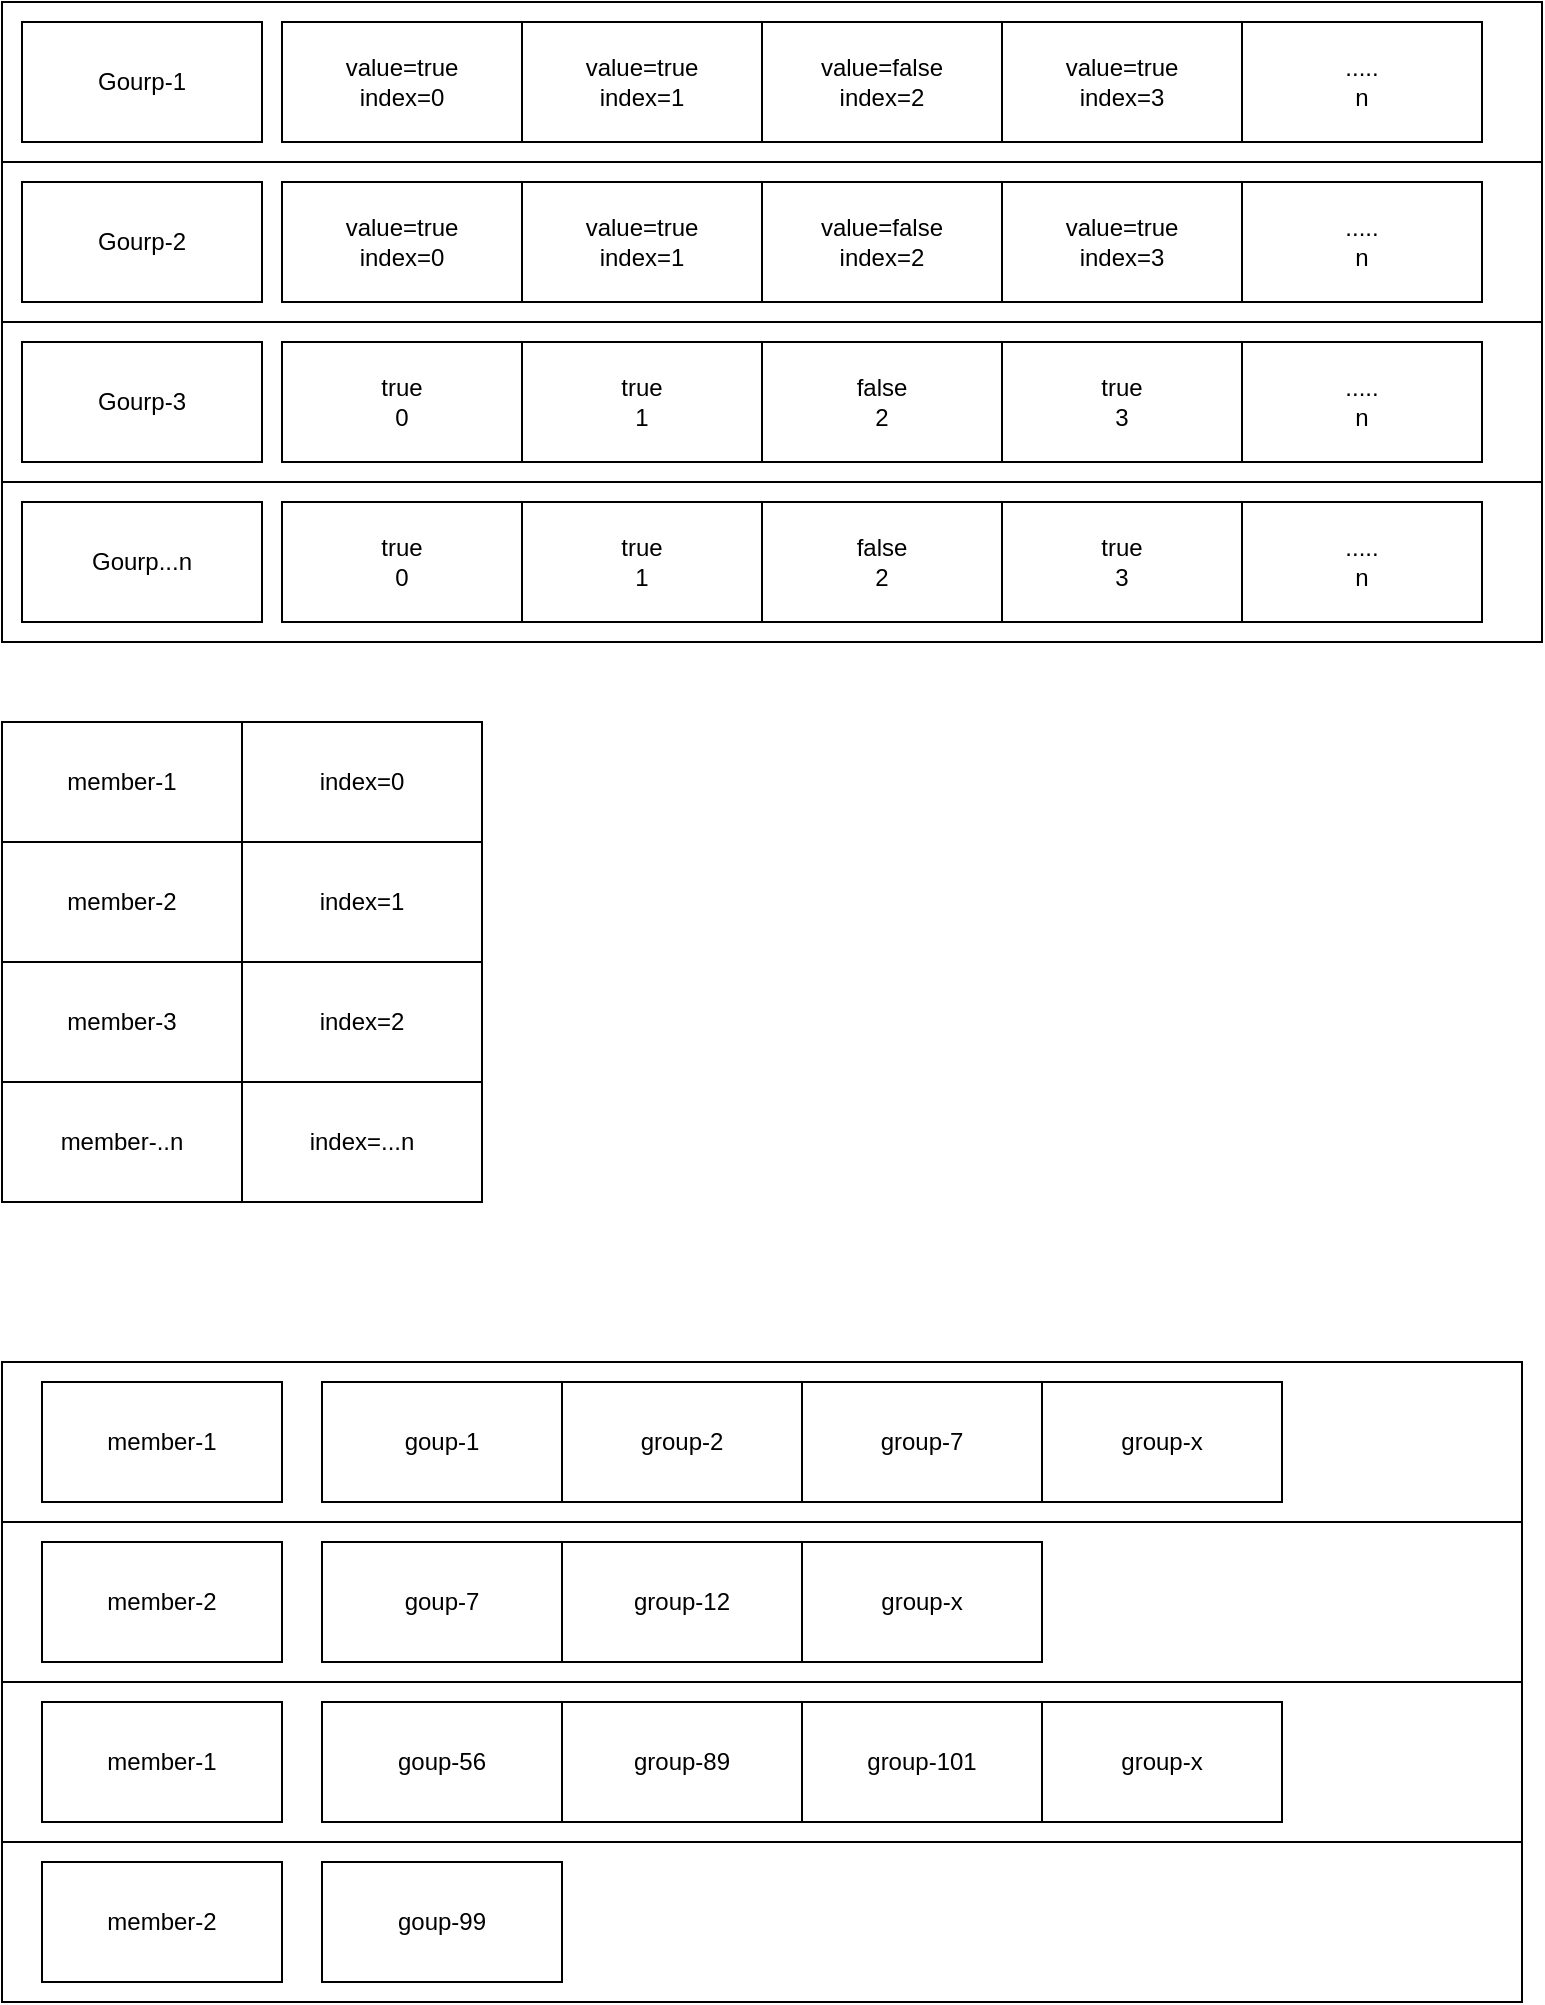 <mxfile version="20.5.1" type="github">
  <diagram id="GxGMouDFHkgMhzsaOCU6" name="第 1 页">
    <mxGraphModel dx="927" dy="596" grid="1" gridSize="10" guides="1" tooltips="1" connect="1" arrows="1" fold="1" page="1" pageScale="1" pageWidth="827" pageHeight="1169" math="0" shadow="0">
      <root>
        <mxCell id="0" />
        <mxCell id="1" parent="0" />
        <mxCell id="ymVFFXbmdIwkiD_EwIhI-18" value="" style="group" vertex="1" connectable="0" parent="1">
          <mxGeometry x="40" y="120" width="770" height="80" as="geometry" />
        </mxCell>
        <mxCell id="ymVFFXbmdIwkiD_EwIhI-1" value="" style="rounded=0;whiteSpace=wrap;html=1;" vertex="1" parent="ymVFFXbmdIwkiD_EwIhI-18">
          <mxGeometry width="770" height="80" as="geometry" />
        </mxCell>
        <mxCell id="ymVFFXbmdIwkiD_EwIhI-2" value="Gourp-1" style="rounded=0;whiteSpace=wrap;html=1;" vertex="1" parent="ymVFFXbmdIwkiD_EwIhI-18">
          <mxGeometry x="10" y="10" width="120" height="60" as="geometry" />
        </mxCell>
        <mxCell id="ymVFFXbmdIwkiD_EwIhI-3" value="" style="rounded=0;whiteSpace=wrap;html=1;" vertex="1" parent="ymVFFXbmdIwkiD_EwIhI-18">
          <mxGeometry x="140" y="10" width="580" height="60" as="geometry" />
        </mxCell>
        <mxCell id="ymVFFXbmdIwkiD_EwIhI-4" value="value=true&lt;br&gt;index=0" style="rounded=0;whiteSpace=wrap;html=1;" vertex="1" parent="ymVFFXbmdIwkiD_EwIhI-18">
          <mxGeometry x="140" y="10" width="120" height="60" as="geometry" />
        </mxCell>
        <mxCell id="ymVFFXbmdIwkiD_EwIhI-5" value="value=true&lt;br&gt;index=1" style="rounded=0;whiteSpace=wrap;html=1;" vertex="1" parent="ymVFFXbmdIwkiD_EwIhI-18">
          <mxGeometry x="260" y="10" width="120" height="60" as="geometry" />
        </mxCell>
        <mxCell id="ymVFFXbmdIwkiD_EwIhI-6" value="value=false&lt;br&gt;index=2" style="rounded=0;whiteSpace=wrap;html=1;" vertex="1" parent="ymVFFXbmdIwkiD_EwIhI-18">
          <mxGeometry x="380" y="10" width="120" height="60" as="geometry" />
        </mxCell>
        <mxCell id="ymVFFXbmdIwkiD_EwIhI-7" value="value=true&lt;br&gt;index=3" style="rounded=0;whiteSpace=wrap;html=1;" vertex="1" parent="ymVFFXbmdIwkiD_EwIhI-18">
          <mxGeometry x="500" y="10" width="120" height="60" as="geometry" />
        </mxCell>
        <mxCell id="ymVFFXbmdIwkiD_EwIhI-9" value=".....&lt;br&gt;n" style="rounded=0;whiteSpace=wrap;html=1;" vertex="1" parent="ymVFFXbmdIwkiD_EwIhI-18">
          <mxGeometry x="620" y="10" width="120" height="60" as="geometry" />
        </mxCell>
        <mxCell id="ymVFFXbmdIwkiD_EwIhI-19" value="" style="group" vertex="1" connectable="0" parent="1">
          <mxGeometry x="40" y="200" width="770" height="80" as="geometry" />
        </mxCell>
        <mxCell id="ymVFFXbmdIwkiD_EwIhI-20" value="" style="rounded=0;whiteSpace=wrap;html=1;" vertex="1" parent="ymVFFXbmdIwkiD_EwIhI-19">
          <mxGeometry width="770" height="80" as="geometry" />
        </mxCell>
        <mxCell id="ymVFFXbmdIwkiD_EwIhI-21" value="Gourp-2" style="rounded=0;whiteSpace=wrap;html=1;" vertex="1" parent="ymVFFXbmdIwkiD_EwIhI-19">
          <mxGeometry x="10" y="10" width="120" height="60" as="geometry" />
        </mxCell>
        <mxCell id="ymVFFXbmdIwkiD_EwIhI-22" value="" style="rounded=0;whiteSpace=wrap;html=1;" vertex="1" parent="ymVFFXbmdIwkiD_EwIhI-19">
          <mxGeometry x="140" y="10" width="580" height="60" as="geometry" />
        </mxCell>
        <mxCell id="ymVFFXbmdIwkiD_EwIhI-23" value="value=true&lt;br&gt;index=0" style="rounded=0;whiteSpace=wrap;html=1;" vertex="1" parent="ymVFFXbmdIwkiD_EwIhI-19">
          <mxGeometry x="140" y="10" width="120" height="60" as="geometry" />
        </mxCell>
        <mxCell id="ymVFFXbmdIwkiD_EwIhI-24" value="value=true&lt;br&gt;index=1" style="rounded=0;whiteSpace=wrap;html=1;" vertex="1" parent="ymVFFXbmdIwkiD_EwIhI-19">
          <mxGeometry x="260" y="10" width="120" height="60" as="geometry" />
        </mxCell>
        <mxCell id="ymVFFXbmdIwkiD_EwIhI-25" value="value=false&lt;br&gt;index=2" style="rounded=0;whiteSpace=wrap;html=1;" vertex="1" parent="ymVFFXbmdIwkiD_EwIhI-19">
          <mxGeometry x="380" y="10" width="120" height="60" as="geometry" />
        </mxCell>
        <mxCell id="ymVFFXbmdIwkiD_EwIhI-26" value="value=true&lt;br&gt;index=3" style="rounded=0;whiteSpace=wrap;html=1;" vertex="1" parent="ymVFFXbmdIwkiD_EwIhI-19">
          <mxGeometry x="500" y="10" width="120" height="60" as="geometry" />
        </mxCell>
        <mxCell id="ymVFFXbmdIwkiD_EwIhI-27" value=".....&lt;br&gt;n" style="rounded=0;whiteSpace=wrap;html=1;" vertex="1" parent="ymVFFXbmdIwkiD_EwIhI-19">
          <mxGeometry x="620" y="10" width="120" height="60" as="geometry" />
        </mxCell>
        <mxCell id="ymVFFXbmdIwkiD_EwIhI-28" value="" style="group" vertex="1" connectable="0" parent="1">
          <mxGeometry x="40" y="280" width="770" height="80" as="geometry" />
        </mxCell>
        <mxCell id="ymVFFXbmdIwkiD_EwIhI-29" value="" style="rounded=0;whiteSpace=wrap;html=1;" vertex="1" parent="ymVFFXbmdIwkiD_EwIhI-28">
          <mxGeometry width="770" height="80" as="geometry" />
        </mxCell>
        <mxCell id="ymVFFXbmdIwkiD_EwIhI-30" value="Gourp-3" style="rounded=0;whiteSpace=wrap;html=1;" vertex="1" parent="ymVFFXbmdIwkiD_EwIhI-28">
          <mxGeometry x="10" y="10" width="120" height="60" as="geometry" />
        </mxCell>
        <mxCell id="ymVFFXbmdIwkiD_EwIhI-31" value="" style="rounded=0;whiteSpace=wrap;html=1;" vertex="1" parent="ymVFFXbmdIwkiD_EwIhI-28">
          <mxGeometry x="140" y="10" width="580" height="60" as="geometry" />
        </mxCell>
        <mxCell id="ymVFFXbmdIwkiD_EwIhI-32" value="true&lt;br&gt;0" style="rounded=0;whiteSpace=wrap;html=1;" vertex="1" parent="ymVFFXbmdIwkiD_EwIhI-28">
          <mxGeometry x="140" y="10" width="120" height="60" as="geometry" />
        </mxCell>
        <mxCell id="ymVFFXbmdIwkiD_EwIhI-33" value="true&lt;br&gt;1" style="rounded=0;whiteSpace=wrap;html=1;" vertex="1" parent="ymVFFXbmdIwkiD_EwIhI-28">
          <mxGeometry x="260" y="10" width="120" height="60" as="geometry" />
        </mxCell>
        <mxCell id="ymVFFXbmdIwkiD_EwIhI-34" value="false&lt;br&gt;2" style="rounded=0;whiteSpace=wrap;html=1;" vertex="1" parent="ymVFFXbmdIwkiD_EwIhI-28">
          <mxGeometry x="380" y="10" width="120" height="60" as="geometry" />
        </mxCell>
        <mxCell id="ymVFFXbmdIwkiD_EwIhI-35" value="true&lt;br&gt;3" style="rounded=0;whiteSpace=wrap;html=1;" vertex="1" parent="ymVFFXbmdIwkiD_EwIhI-28">
          <mxGeometry x="500" y="10" width="120" height="60" as="geometry" />
        </mxCell>
        <mxCell id="ymVFFXbmdIwkiD_EwIhI-36" value=".....&lt;br&gt;n" style="rounded=0;whiteSpace=wrap;html=1;" vertex="1" parent="ymVFFXbmdIwkiD_EwIhI-28">
          <mxGeometry x="620" y="10" width="120" height="60" as="geometry" />
        </mxCell>
        <mxCell id="ymVFFXbmdIwkiD_EwIhI-37" value="" style="group" vertex="1" connectable="0" parent="1">
          <mxGeometry x="40" y="360" width="770" height="80" as="geometry" />
        </mxCell>
        <mxCell id="ymVFFXbmdIwkiD_EwIhI-38" value="" style="rounded=0;whiteSpace=wrap;html=1;" vertex="1" parent="ymVFFXbmdIwkiD_EwIhI-37">
          <mxGeometry width="770" height="80" as="geometry" />
        </mxCell>
        <mxCell id="ymVFFXbmdIwkiD_EwIhI-39" value="Gourp...n" style="rounded=0;whiteSpace=wrap;html=1;" vertex="1" parent="ymVFFXbmdIwkiD_EwIhI-37">
          <mxGeometry x="10" y="10" width="120" height="60" as="geometry" />
        </mxCell>
        <mxCell id="ymVFFXbmdIwkiD_EwIhI-40" value="" style="rounded=0;whiteSpace=wrap;html=1;" vertex="1" parent="ymVFFXbmdIwkiD_EwIhI-37">
          <mxGeometry x="140" y="10" width="580" height="60" as="geometry" />
        </mxCell>
        <mxCell id="ymVFFXbmdIwkiD_EwIhI-41" value="true&lt;br&gt;0" style="rounded=0;whiteSpace=wrap;html=1;" vertex="1" parent="ymVFFXbmdIwkiD_EwIhI-37">
          <mxGeometry x="140" y="10" width="120" height="60" as="geometry" />
        </mxCell>
        <mxCell id="ymVFFXbmdIwkiD_EwIhI-42" value="true&lt;br&gt;1" style="rounded=0;whiteSpace=wrap;html=1;" vertex="1" parent="ymVFFXbmdIwkiD_EwIhI-37">
          <mxGeometry x="260" y="10" width="120" height="60" as="geometry" />
        </mxCell>
        <mxCell id="ymVFFXbmdIwkiD_EwIhI-43" value="false&lt;br&gt;2" style="rounded=0;whiteSpace=wrap;html=1;" vertex="1" parent="ymVFFXbmdIwkiD_EwIhI-37">
          <mxGeometry x="380" y="10" width="120" height="60" as="geometry" />
        </mxCell>
        <mxCell id="ymVFFXbmdIwkiD_EwIhI-44" value="true&lt;br&gt;3" style="rounded=0;whiteSpace=wrap;html=1;" vertex="1" parent="ymVFFXbmdIwkiD_EwIhI-37">
          <mxGeometry x="500" y="10" width="120" height="60" as="geometry" />
        </mxCell>
        <mxCell id="ymVFFXbmdIwkiD_EwIhI-45" value=".....&lt;br&gt;n" style="rounded=0;whiteSpace=wrap;html=1;" vertex="1" parent="ymVFFXbmdIwkiD_EwIhI-37">
          <mxGeometry x="620" y="10" width="120" height="60" as="geometry" />
        </mxCell>
        <mxCell id="ymVFFXbmdIwkiD_EwIhI-49" value="" style="group" vertex="1" connectable="0" parent="1">
          <mxGeometry x="40" y="480" width="240" height="60" as="geometry" />
        </mxCell>
        <mxCell id="ymVFFXbmdIwkiD_EwIhI-46" value="member-1" style="rounded=0;whiteSpace=wrap;html=1;" vertex="1" parent="ymVFFXbmdIwkiD_EwIhI-49">
          <mxGeometry width="120" height="60" as="geometry" />
        </mxCell>
        <mxCell id="ymVFFXbmdIwkiD_EwIhI-47" value="index=0" style="rounded=0;whiteSpace=wrap;html=1;" vertex="1" parent="ymVFFXbmdIwkiD_EwIhI-49">
          <mxGeometry x="120" width="120" height="60" as="geometry" />
        </mxCell>
        <mxCell id="ymVFFXbmdIwkiD_EwIhI-50" value="" style="group" vertex="1" connectable="0" parent="1">
          <mxGeometry x="40" y="540" width="240" height="60" as="geometry" />
        </mxCell>
        <mxCell id="ymVFFXbmdIwkiD_EwIhI-51" value="member-2" style="rounded=0;whiteSpace=wrap;html=1;" vertex="1" parent="ymVFFXbmdIwkiD_EwIhI-50">
          <mxGeometry width="120" height="60" as="geometry" />
        </mxCell>
        <mxCell id="ymVFFXbmdIwkiD_EwIhI-52" value="index=1" style="rounded=0;whiteSpace=wrap;html=1;" vertex="1" parent="ymVFFXbmdIwkiD_EwIhI-50">
          <mxGeometry x="120" width="120" height="60" as="geometry" />
        </mxCell>
        <mxCell id="ymVFFXbmdIwkiD_EwIhI-53" value="" style="group" vertex="1" connectable="0" parent="1">
          <mxGeometry x="40" y="600" width="240" height="60" as="geometry" />
        </mxCell>
        <mxCell id="ymVFFXbmdIwkiD_EwIhI-54" value="member-3" style="rounded=0;whiteSpace=wrap;html=1;" vertex="1" parent="ymVFFXbmdIwkiD_EwIhI-53">
          <mxGeometry width="120" height="60" as="geometry" />
        </mxCell>
        <mxCell id="ymVFFXbmdIwkiD_EwIhI-55" value="index=2" style="rounded=0;whiteSpace=wrap;html=1;" vertex="1" parent="ymVFFXbmdIwkiD_EwIhI-53">
          <mxGeometry x="120" width="120" height="60" as="geometry" />
        </mxCell>
        <mxCell id="ymVFFXbmdIwkiD_EwIhI-56" value="" style="group" vertex="1" connectable="0" parent="1">
          <mxGeometry x="40" y="660" width="240" height="60" as="geometry" />
        </mxCell>
        <mxCell id="ymVFFXbmdIwkiD_EwIhI-57" value="member-..n" style="rounded=0;whiteSpace=wrap;html=1;" vertex="1" parent="ymVFFXbmdIwkiD_EwIhI-56">
          <mxGeometry width="120" height="60" as="geometry" />
        </mxCell>
        <mxCell id="ymVFFXbmdIwkiD_EwIhI-58" value="index=...n" style="rounded=0;whiteSpace=wrap;html=1;" vertex="1" parent="ymVFFXbmdIwkiD_EwIhI-56">
          <mxGeometry x="120" width="120" height="60" as="geometry" />
        </mxCell>
        <mxCell id="ymVFFXbmdIwkiD_EwIhI-59" value="" style="rounded=0;whiteSpace=wrap;html=1;" vertex="1" parent="1">
          <mxGeometry x="40" y="800" width="760" height="80" as="geometry" />
        </mxCell>
        <mxCell id="ymVFFXbmdIwkiD_EwIhI-60" value="member-1" style="rounded=0;whiteSpace=wrap;html=1;" vertex="1" parent="1">
          <mxGeometry x="60" y="810" width="120" height="60" as="geometry" />
        </mxCell>
        <mxCell id="ymVFFXbmdIwkiD_EwIhI-61" value="goup-1" style="rounded=0;whiteSpace=wrap;html=1;" vertex="1" parent="1">
          <mxGeometry x="200" y="810" width="120" height="60" as="geometry" />
        </mxCell>
        <mxCell id="ymVFFXbmdIwkiD_EwIhI-62" value="group-2" style="rounded=0;whiteSpace=wrap;html=1;" vertex="1" parent="1">
          <mxGeometry x="320" y="810" width="120" height="60" as="geometry" />
        </mxCell>
        <mxCell id="ymVFFXbmdIwkiD_EwIhI-63" value="group-7" style="rounded=0;whiteSpace=wrap;html=1;" vertex="1" parent="1">
          <mxGeometry x="440" y="810" width="120" height="60" as="geometry" />
        </mxCell>
        <mxCell id="ymVFFXbmdIwkiD_EwIhI-64" value="group-x" style="rounded=0;whiteSpace=wrap;html=1;" vertex="1" parent="1">
          <mxGeometry x="560" y="810" width="120" height="60" as="geometry" />
        </mxCell>
        <mxCell id="ymVFFXbmdIwkiD_EwIhI-65" value="" style="rounded=0;whiteSpace=wrap;html=1;" vertex="1" parent="1">
          <mxGeometry x="40" y="880" width="760" height="80" as="geometry" />
        </mxCell>
        <mxCell id="ymVFFXbmdIwkiD_EwIhI-66" value="member-2" style="rounded=0;whiteSpace=wrap;html=1;" vertex="1" parent="1">
          <mxGeometry x="60" y="890" width="120" height="60" as="geometry" />
        </mxCell>
        <mxCell id="ymVFFXbmdIwkiD_EwIhI-67" value="goup-7" style="rounded=0;whiteSpace=wrap;html=1;" vertex="1" parent="1">
          <mxGeometry x="200" y="890" width="120" height="60" as="geometry" />
        </mxCell>
        <mxCell id="ymVFFXbmdIwkiD_EwIhI-68" value="group-12" style="rounded=0;whiteSpace=wrap;html=1;" vertex="1" parent="1">
          <mxGeometry x="320" y="890" width="120" height="60" as="geometry" />
        </mxCell>
        <mxCell id="ymVFFXbmdIwkiD_EwIhI-70" value="group-x" style="rounded=0;whiteSpace=wrap;html=1;" vertex="1" parent="1">
          <mxGeometry x="440" y="890" width="120" height="60" as="geometry" />
        </mxCell>
        <mxCell id="ymVFFXbmdIwkiD_EwIhI-71" value="" style="rounded=0;whiteSpace=wrap;html=1;" vertex="1" parent="1">
          <mxGeometry x="40" y="960" width="760" height="80" as="geometry" />
        </mxCell>
        <mxCell id="ymVFFXbmdIwkiD_EwIhI-72" value="member-1" style="rounded=0;whiteSpace=wrap;html=1;" vertex="1" parent="1">
          <mxGeometry x="60" y="970" width="120" height="60" as="geometry" />
        </mxCell>
        <mxCell id="ymVFFXbmdIwkiD_EwIhI-73" value="goup-56" style="rounded=0;whiteSpace=wrap;html=1;" vertex="1" parent="1">
          <mxGeometry x="200" y="970" width="120" height="60" as="geometry" />
        </mxCell>
        <mxCell id="ymVFFXbmdIwkiD_EwIhI-74" value="group-89" style="rounded=0;whiteSpace=wrap;html=1;" vertex="1" parent="1">
          <mxGeometry x="320" y="970" width="120" height="60" as="geometry" />
        </mxCell>
        <mxCell id="ymVFFXbmdIwkiD_EwIhI-75" value="group-101" style="rounded=0;whiteSpace=wrap;html=1;" vertex="1" parent="1">
          <mxGeometry x="440" y="970" width="120" height="60" as="geometry" />
        </mxCell>
        <mxCell id="ymVFFXbmdIwkiD_EwIhI-76" value="group-x" style="rounded=0;whiteSpace=wrap;html=1;" vertex="1" parent="1">
          <mxGeometry x="560" y="970" width="120" height="60" as="geometry" />
        </mxCell>
        <mxCell id="ymVFFXbmdIwkiD_EwIhI-77" value="" style="rounded=0;whiteSpace=wrap;html=1;" vertex="1" parent="1">
          <mxGeometry x="40" y="1040" width="760" height="80" as="geometry" />
        </mxCell>
        <mxCell id="ymVFFXbmdIwkiD_EwIhI-78" value="member-2" style="rounded=0;whiteSpace=wrap;html=1;" vertex="1" parent="1">
          <mxGeometry x="60" y="1050" width="120" height="60" as="geometry" />
        </mxCell>
        <mxCell id="ymVFFXbmdIwkiD_EwIhI-79" value="goup-99" style="rounded=0;whiteSpace=wrap;html=1;" vertex="1" parent="1">
          <mxGeometry x="200" y="1050" width="120" height="60" as="geometry" />
        </mxCell>
      </root>
    </mxGraphModel>
  </diagram>
</mxfile>

